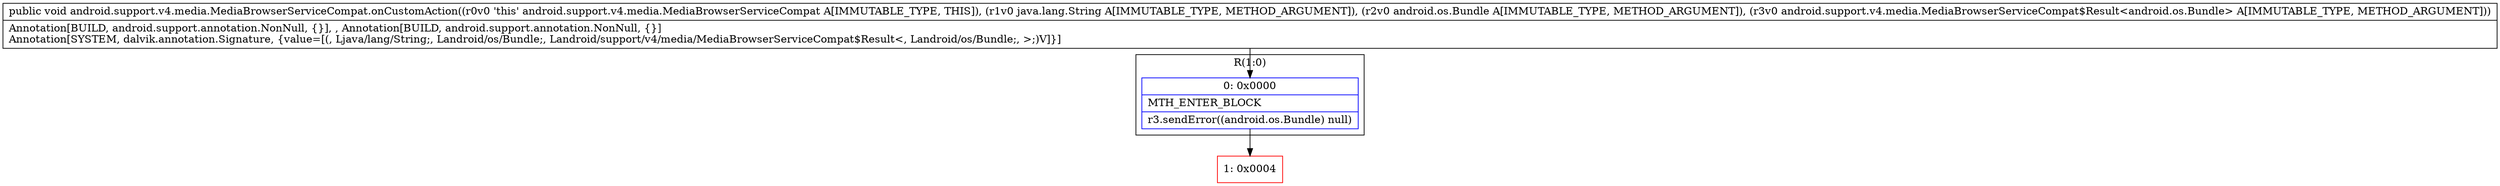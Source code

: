 digraph "CFG forandroid.support.v4.media.MediaBrowserServiceCompat.onCustomAction(Ljava\/lang\/String;Landroid\/os\/Bundle;Landroid\/support\/v4\/media\/MediaBrowserServiceCompat$Result;)V" {
subgraph cluster_Region_1308913515 {
label = "R(1:0)";
node [shape=record,color=blue];
Node_0 [shape=record,label="{0\:\ 0x0000|MTH_ENTER_BLOCK\l|r3.sendError((android.os.Bundle) null)\l}"];
}
Node_1 [shape=record,color=red,label="{1\:\ 0x0004}"];
MethodNode[shape=record,label="{public void android.support.v4.media.MediaBrowserServiceCompat.onCustomAction((r0v0 'this' android.support.v4.media.MediaBrowserServiceCompat A[IMMUTABLE_TYPE, THIS]), (r1v0 java.lang.String A[IMMUTABLE_TYPE, METHOD_ARGUMENT]), (r2v0 android.os.Bundle A[IMMUTABLE_TYPE, METHOD_ARGUMENT]), (r3v0 android.support.v4.media.MediaBrowserServiceCompat$Result\<android.os.Bundle\> A[IMMUTABLE_TYPE, METHOD_ARGUMENT]))  | Annotation[BUILD, android.support.annotation.NonNull, \{\}], , Annotation[BUILD, android.support.annotation.NonNull, \{\}]\lAnnotation[SYSTEM, dalvik.annotation.Signature, \{value=[(, Ljava\/lang\/String;, Landroid\/os\/Bundle;, Landroid\/support\/v4\/media\/MediaBrowserServiceCompat$Result\<, Landroid\/os\/Bundle;, \>;)V]\}]\l}"];
MethodNode -> Node_0;
Node_0 -> Node_1;
}


